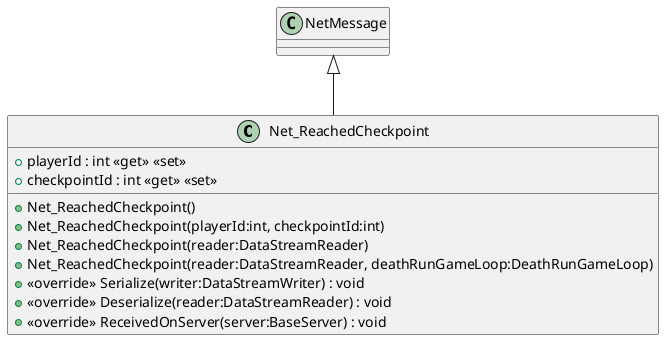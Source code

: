 @startuml
class Net_ReachedCheckpoint {
    + playerId : int <<get>> <<set>>
    + checkpointId : int <<get>> <<set>>
    + Net_ReachedCheckpoint()
    + Net_ReachedCheckpoint(playerId:int, checkpointId:int)
    + Net_ReachedCheckpoint(reader:DataStreamReader)
    + Net_ReachedCheckpoint(reader:DataStreamReader, deathRunGameLoop:DeathRunGameLoop)
    + <<override>> Serialize(writer:DataStreamWriter) : void
    + <<override>> Deserialize(reader:DataStreamReader) : void
    + <<override>> ReceivedOnServer(server:BaseServer) : void
}
NetMessage <|-- Net_ReachedCheckpoint
@enduml
